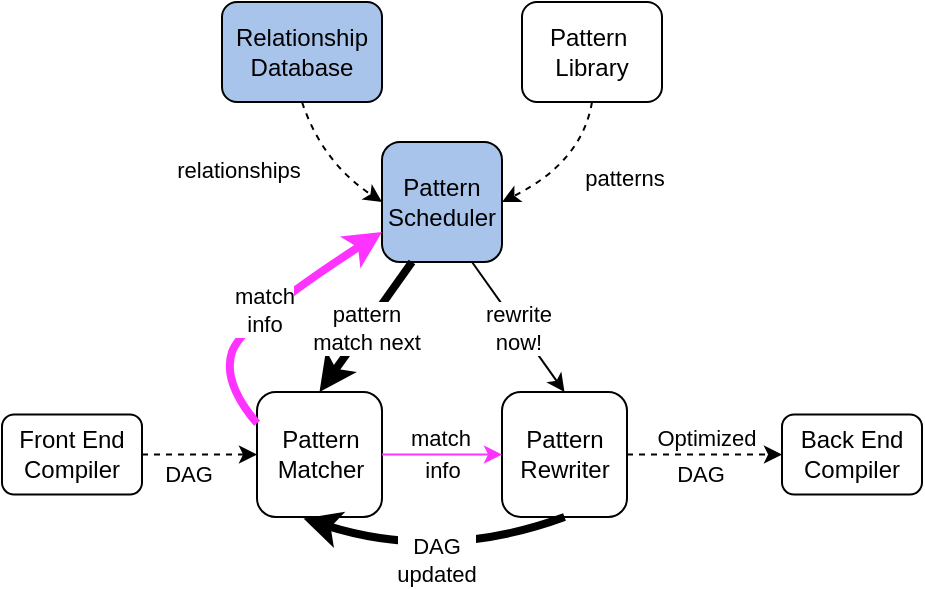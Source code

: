 <mxfile version="21.2.4" type="github">
  <diagram id="C5RBs43oDa-KdzZeNtuy" name="Page-1">
    <mxGraphModel dx="658" dy="466" grid="1" gridSize="10" guides="1" tooltips="1" connect="1" arrows="1" fold="1" page="1" pageScale="1" pageWidth="827" pageHeight="1169" math="0" shadow="0">
      <root>
        <mxCell id="WIyWlLk6GJQsqaUBKTNV-0" />
        <mxCell id="WIyWlLk6GJQsqaUBKTNV-1" parent="WIyWlLk6GJQsqaUBKTNV-0" />
        <mxCell id="UryUVVJRherXfPNVmYFZ-3" value="Pattern&lt;br&gt;Scheduler" style="whiteSpace=wrap;html=1;aspect=fixed;fillColor=#A9C4EB;rounded=1;" parent="WIyWlLk6GJQsqaUBKTNV-1" vertex="1">
          <mxGeometry x="300" y="180" width="60" height="60" as="geometry" />
        </mxCell>
        <mxCell id="UryUVVJRherXfPNVmYFZ-8" value="Front End &lt;br&gt;Compiler" style="rounded=1;whiteSpace=wrap;html=1;" parent="WIyWlLk6GJQsqaUBKTNV-1" vertex="1">
          <mxGeometry x="110" y="316.25" width="70" height="40" as="geometry" />
        </mxCell>
        <mxCell id="UryUVVJRherXfPNVmYFZ-9" value="" style="endArrow=classic;html=1;rounded=0;exitX=1;exitY=0.5;exitDx=0;exitDy=0;entryX=0;entryY=0.5;entryDx=0;entryDy=0;dashed=1;" parent="WIyWlLk6GJQsqaUBKTNV-1" source="UryUVVJRherXfPNVmYFZ-8" target="UryUVVJRherXfPNVmYFZ-18" edge="1">
          <mxGeometry relative="1" as="geometry">
            <mxPoint x="180" y="200" as="sourcePoint" />
            <mxPoint x="220" y="325" as="targetPoint" />
          </mxGeometry>
        </mxCell>
        <mxCell id="UryUVVJRherXfPNVmYFZ-10" value="DAG" style="edgeLabel;resizable=0;html=1;align=center;verticalAlign=middle;" parent="UryUVVJRherXfPNVmYFZ-9" connectable="0" vertex="1">
          <mxGeometry relative="1" as="geometry">
            <mxPoint x="-6" y="9" as="offset" />
          </mxGeometry>
        </mxCell>
        <mxCell id="UryUVVJRherXfPNVmYFZ-11" value="Pattern&amp;nbsp;&lt;br&gt;Library" style="rounded=1;whiteSpace=wrap;html=1;" parent="WIyWlLk6GJQsqaUBKTNV-1" vertex="1">
          <mxGeometry x="370" y="110" width="70" height="50" as="geometry" />
        </mxCell>
        <mxCell id="UryUVVJRherXfPNVmYFZ-12" value="Relationship&lt;br&gt;Database" style="rounded=1;whiteSpace=wrap;html=1;fillColor=#A9C4EB;" parent="WIyWlLk6GJQsqaUBKTNV-1" vertex="1">
          <mxGeometry x="220" y="110" width="80" height="50" as="geometry" />
        </mxCell>
        <mxCell id="UryUVVJRherXfPNVmYFZ-18" value="Pattern Matcher" style="whiteSpace=wrap;html=1;aspect=fixed;rounded=1;" parent="WIyWlLk6GJQsqaUBKTNV-1" vertex="1">
          <mxGeometry x="237.5" y="305" width="62.5" height="62.5" as="geometry" />
        </mxCell>
        <mxCell id="UryUVVJRherXfPNVmYFZ-19" value="Pattern&lt;br&gt;Rewriter" style="whiteSpace=wrap;html=1;aspect=fixed;rounded=1;" parent="WIyWlLk6GJQsqaUBKTNV-1" vertex="1">
          <mxGeometry x="360" y="305" width="62.5" height="62.5" as="geometry" />
        </mxCell>
        <mxCell id="UryUVVJRherXfPNVmYFZ-22" value="" style="endArrow=classic;html=1;rounded=0;exitX=0.25;exitY=1;exitDx=0;exitDy=0;entryX=0.5;entryY=0;entryDx=0;entryDy=0;strokeWidth=4;" parent="WIyWlLk6GJQsqaUBKTNV-1" source="UryUVVJRherXfPNVmYFZ-3" target="UryUVVJRherXfPNVmYFZ-18" edge="1">
          <mxGeometry relative="1" as="geometry">
            <mxPoint x="270" y="260" as="sourcePoint" />
            <mxPoint x="370" y="260" as="targetPoint" />
          </mxGeometry>
        </mxCell>
        <mxCell id="UryUVVJRherXfPNVmYFZ-23" value="pattern &lt;br&gt;match next" style="edgeLabel;resizable=0;html=1;align=center;verticalAlign=middle;labelBorderColor=none;" parent="UryUVVJRherXfPNVmYFZ-22" connectable="0" vertex="1">
          <mxGeometry relative="1" as="geometry" />
        </mxCell>
        <mxCell id="UryUVVJRherXfPNVmYFZ-24" value="" style="endArrow=classic;html=1;rounded=0;entryX=0.5;entryY=0;entryDx=0;entryDy=0;exitX=0.75;exitY=1;exitDx=0;exitDy=0;" parent="WIyWlLk6GJQsqaUBKTNV-1" source="UryUVVJRherXfPNVmYFZ-3" target="UryUVVJRherXfPNVmYFZ-19" edge="1">
          <mxGeometry relative="1" as="geometry">
            <mxPoint x="332" y="250.0" as="sourcePoint" />
            <mxPoint x="384" y="328.5" as="targetPoint" />
          </mxGeometry>
        </mxCell>
        <mxCell id="UryUVVJRherXfPNVmYFZ-25" value="rewrite&lt;br&gt;now!" style="edgeLabel;resizable=0;html=1;align=center;verticalAlign=middle;" parent="UryUVVJRherXfPNVmYFZ-24" connectable="0" vertex="1">
          <mxGeometry relative="1" as="geometry" />
        </mxCell>
        <mxCell id="UryUVVJRherXfPNVmYFZ-26" value="" style="endArrow=classic;html=1;rounded=0;exitX=1;exitY=0.5;exitDx=0;exitDy=0;entryX=0;entryY=0.5;entryDx=0;entryDy=0;fillColor=#FF33FF;strokeColor=#FF33FF;strokeWidth=1;" parent="WIyWlLk6GJQsqaUBKTNV-1" source="UryUVVJRherXfPNVmYFZ-18" target="UryUVVJRherXfPNVmYFZ-19" edge="1">
          <mxGeometry relative="1" as="geometry">
            <mxPoint x="260" y="290" as="sourcePoint" />
            <mxPoint x="360" y="290" as="targetPoint" />
          </mxGeometry>
        </mxCell>
        <mxCell id="UryUVVJRherXfPNVmYFZ-27" value="match" style="edgeLabel;resizable=0;html=1;align=center;verticalAlign=middle;" parent="UryUVVJRherXfPNVmYFZ-26" connectable="0" vertex="1">
          <mxGeometry relative="1" as="geometry">
            <mxPoint x="-1" y="-9" as="offset" />
          </mxGeometry>
        </mxCell>
        <mxCell id="UryUVVJRherXfPNVmYFZ-29" value="" style="endArrow=classic;html=1;entryX=0;entryY=0.75;entryDx=0;entryDy=0;exitX=0;exitY=0.25;exitDx=0;exitDy=0;fillColor=#0077FF;strokeColor=#FF33FF;curved=1;strokeWidth=4;" parent="WIyWlLk6GJQsqaUBKTNV-1" source="UryUVVJRherXfPNVmYFZ-18" target="UryUVVJRherXfPNVmYFZ-3" edge="1">
          <mxGeometry relative="1" as="geometry">
            <mxPoint x="150" y="290" as="sourcePoint" />
            <mxPoint x="250" y="290" as="targetPoint" />
            <Array as="points">
              <mxPoint x="220" y="300" />
              <mxPoint x="230" y="270" />
            </Array>
          </mxGeometry>
        </mxCell>
        <mxCell id="UryUVVJRherXfPNVmYFZ-30" value="match&lt;br&gt;info" style="edgeLabel;resizable=0;html=1;align=center;verticalAlign=middle;" parent="UryUVVJRherXfPNVmYFZ-29" connectable="0" vertex="1">
          <mxGeometry relative="1" as="geometry" />
        </mxCell>
        <mxCell id="UryUVVJRherXfPNVmYFZ-31" value="" style="endArrow=classic;html=1;entryX=0.372;entryY=1.012;entryDx=0;entryDy=0;entryPerimeter=0;curved=1;strokeWidth=4;exitX=0.5;exitY=1;exitDx=0;exitDy=0;" parent="WIyWlLk6GJQsqaUBKTNV-1" source="UryUVVJRherXfPNVmYFZ-19" target="UryUVVJRherXfPNVmYFZ-18" edge="1">
          <mxGeometry relative="1" as="geometry">
            <mxPoint x="390" y="380" as="sourcePoint" />
            <mxPoint x="370" y="460" as="targetPoint" />
            <Array as="points">
              <mxPoint x="330" y="390" />
            </Array>
          </mxGeometry>
        </mxCell>
        <mxCell id="UryUVVJRherXfPNVmYFZ-32" value="DAG&lt;br&gt;updated" style="edgeLabel;resizable=0;html=1;align=center;verticalAlign=middle;" parent="UryUVVJRherXfPNVmYFZ-31" connectable="0" vertex="1">
          <mxGeometry relative="1" as="geometry" />
        </mxCell>
        <mxCell id="UryUVVJRherXfPNVmYFZ-33" value="" style="endArrow=classic;html=1;rounded=0;exitX=1;exitY=0.5;exitDx=0;exitDy=0;entryX=0;entryY=0.5;entryDx=0;entryDy=0;dashed=1;" parent="WIyWlLk6GJQsqaUBKTNV-1" source="UryUVVJRherXfPNVmYFZ-19" target="UryUVVJRherXfPNVmYFZ-35" edge="1">
          <mxGeometry relative="1" as="geometry">
            <mxPoint x="500" y="360" as="sourcePoint" />
            <mxPoint x="510" y="360" as="targetPoint" />
          </mxGeometry>
        </mxCell>
        <mxCell id="UryUVVJRherXfPNVmYFZ-34" value="Optimized" style="edgeLabel;resizable=0;html=1;align=center;verticalAlign=middle;" parent="UryUVVJRherXfPNVmYFZ-33" connectable="0" vertex="1">
          <mxGeometry relative="1" as="geometry">
            <mxPoint y="-9" as="offset" />
          </mxGeometry>
        </mxCell>
        <mxCell id="UryUVVJRherXfPNVmYFZ-35" value="Back End Compiler" style="rounded=1;whiteSpace=wrap;html=1;" parent="WIyWlLk6GJQsqaUBKTNV-1" vertex="1">
          <mxGeometry x="500" y="316.25" width="70" height="40" as="geometry" />
        </mxCell>
        <mxCell id="XahOzcSNWismg_vt2ue2-0" value="DAG" style="edgeLabel;resizable=0;html=1;align=center;verticalAlign=middle;" connectable="0" vertex="1" parent="WIyWlLk6GJQsqaUBKTNV-1">
          <mxGeometry x="471" y="344" as="geometry">
            <mxPoint x="-12" y="2" as="offset" />
          </mxGeometry>
        </mxCell>
        <mxCell id="XahOzcSNWismg_vt2ue2-1" value="info" style="edgeLabel;resizable=0;html=1;align=center;verticalAlign=middle;" connectable="0" vertex="1" parent="WIyWlLk6GJQsqaUBKTNV-1">
          <mxGeometry x="320.005" y="344" as="geometry">
            <mxPoint x="10" as="offset" />
          </mxGeometry>
        </mxCell>
        <mxCell id="XahOzcSNWismg_vt2ue2-8" value="" style="endArrow=classic;html=1;exitX=0.5;exitY=1;exitDx=0;exitDy=0;entryX=0;entryY=0.5;entryDx=0;entryDy=0;curved=1;dashed=1;" edge="1" parent="WIyWlLk6GJQsqaUBKTNV-1" source="UryUVVJRherXfPNVmYFZ-12" target="UryUVVJRherXfPNVmYFZ-3">
          <mxGeometry relative="1" as="geometry">
            <mxPoint x="100" y="200" as="sourcePoint" />
            <mxPoint x="200" y="200" as="targetPoint" />
            <Array as="points">
              <mxPoint x="270" y="190" />
            </Array>
          </mxGeometry>
        </mxCell>
        <mxCell id="XahOzcSNWismg_vt2ue2-9" value="relationships" style="edgeLabel;resizable=0;html=1;align=center;verticalAlign=middle;" connectable="0" vertex="1" parent="XahOzcSNWismg_vt2ue2-8">
          <mxGeometry relative="1" as="geometry">
            <mxPoint x="-44" y="2" as="offset" />
          </mxGeometry>
        </mxCell>
        <mxCell id="XahOzcSNWismg_vt2ue2-10" value="" style="endArrow=classic;html=1;exitX=0.5;exitY=1;exitDx=0;exitDy=0;entryX=1;entryY=0.5;entryDx=0;entryDy=0;curved=1;dashed=1;" edge="1" parent="WIyWlLk6GJQsqaUBKTNV-1" source="UryUVVJRherXfPNVmYFZ-11" target="UryUVVJRherXfPNVmYFZ-3">
          <mxGeometry relative="1" as="geometry">
            <mxPoint x="450" y="210" as="sourcePoint" />
            <mxPoint x="550" y="210" as="targetPoint" />
            <Array as="points">
              <mxPoint x="400" y="190" />
            </Array>
          </mxGeometry>
        </mxCell>
        <mxCell id="XahOzcSNWismg_vt2ue2-11" value="patterns" style="edgeLabel;resizable=0;html=1;align=center;verticalAlign=middle;" connectable="0" vertex="1" parent="XahOzcSNWismg_vt2ue2-10">
          <mxGeometry relative="1" as="geometry">
            <mxPoint x="27" y="5" as="offset" />
          </mxGeometry>
        </mxCell>
      </root>
    </mxGraphModel>
  </diagram>
</mxfile>
